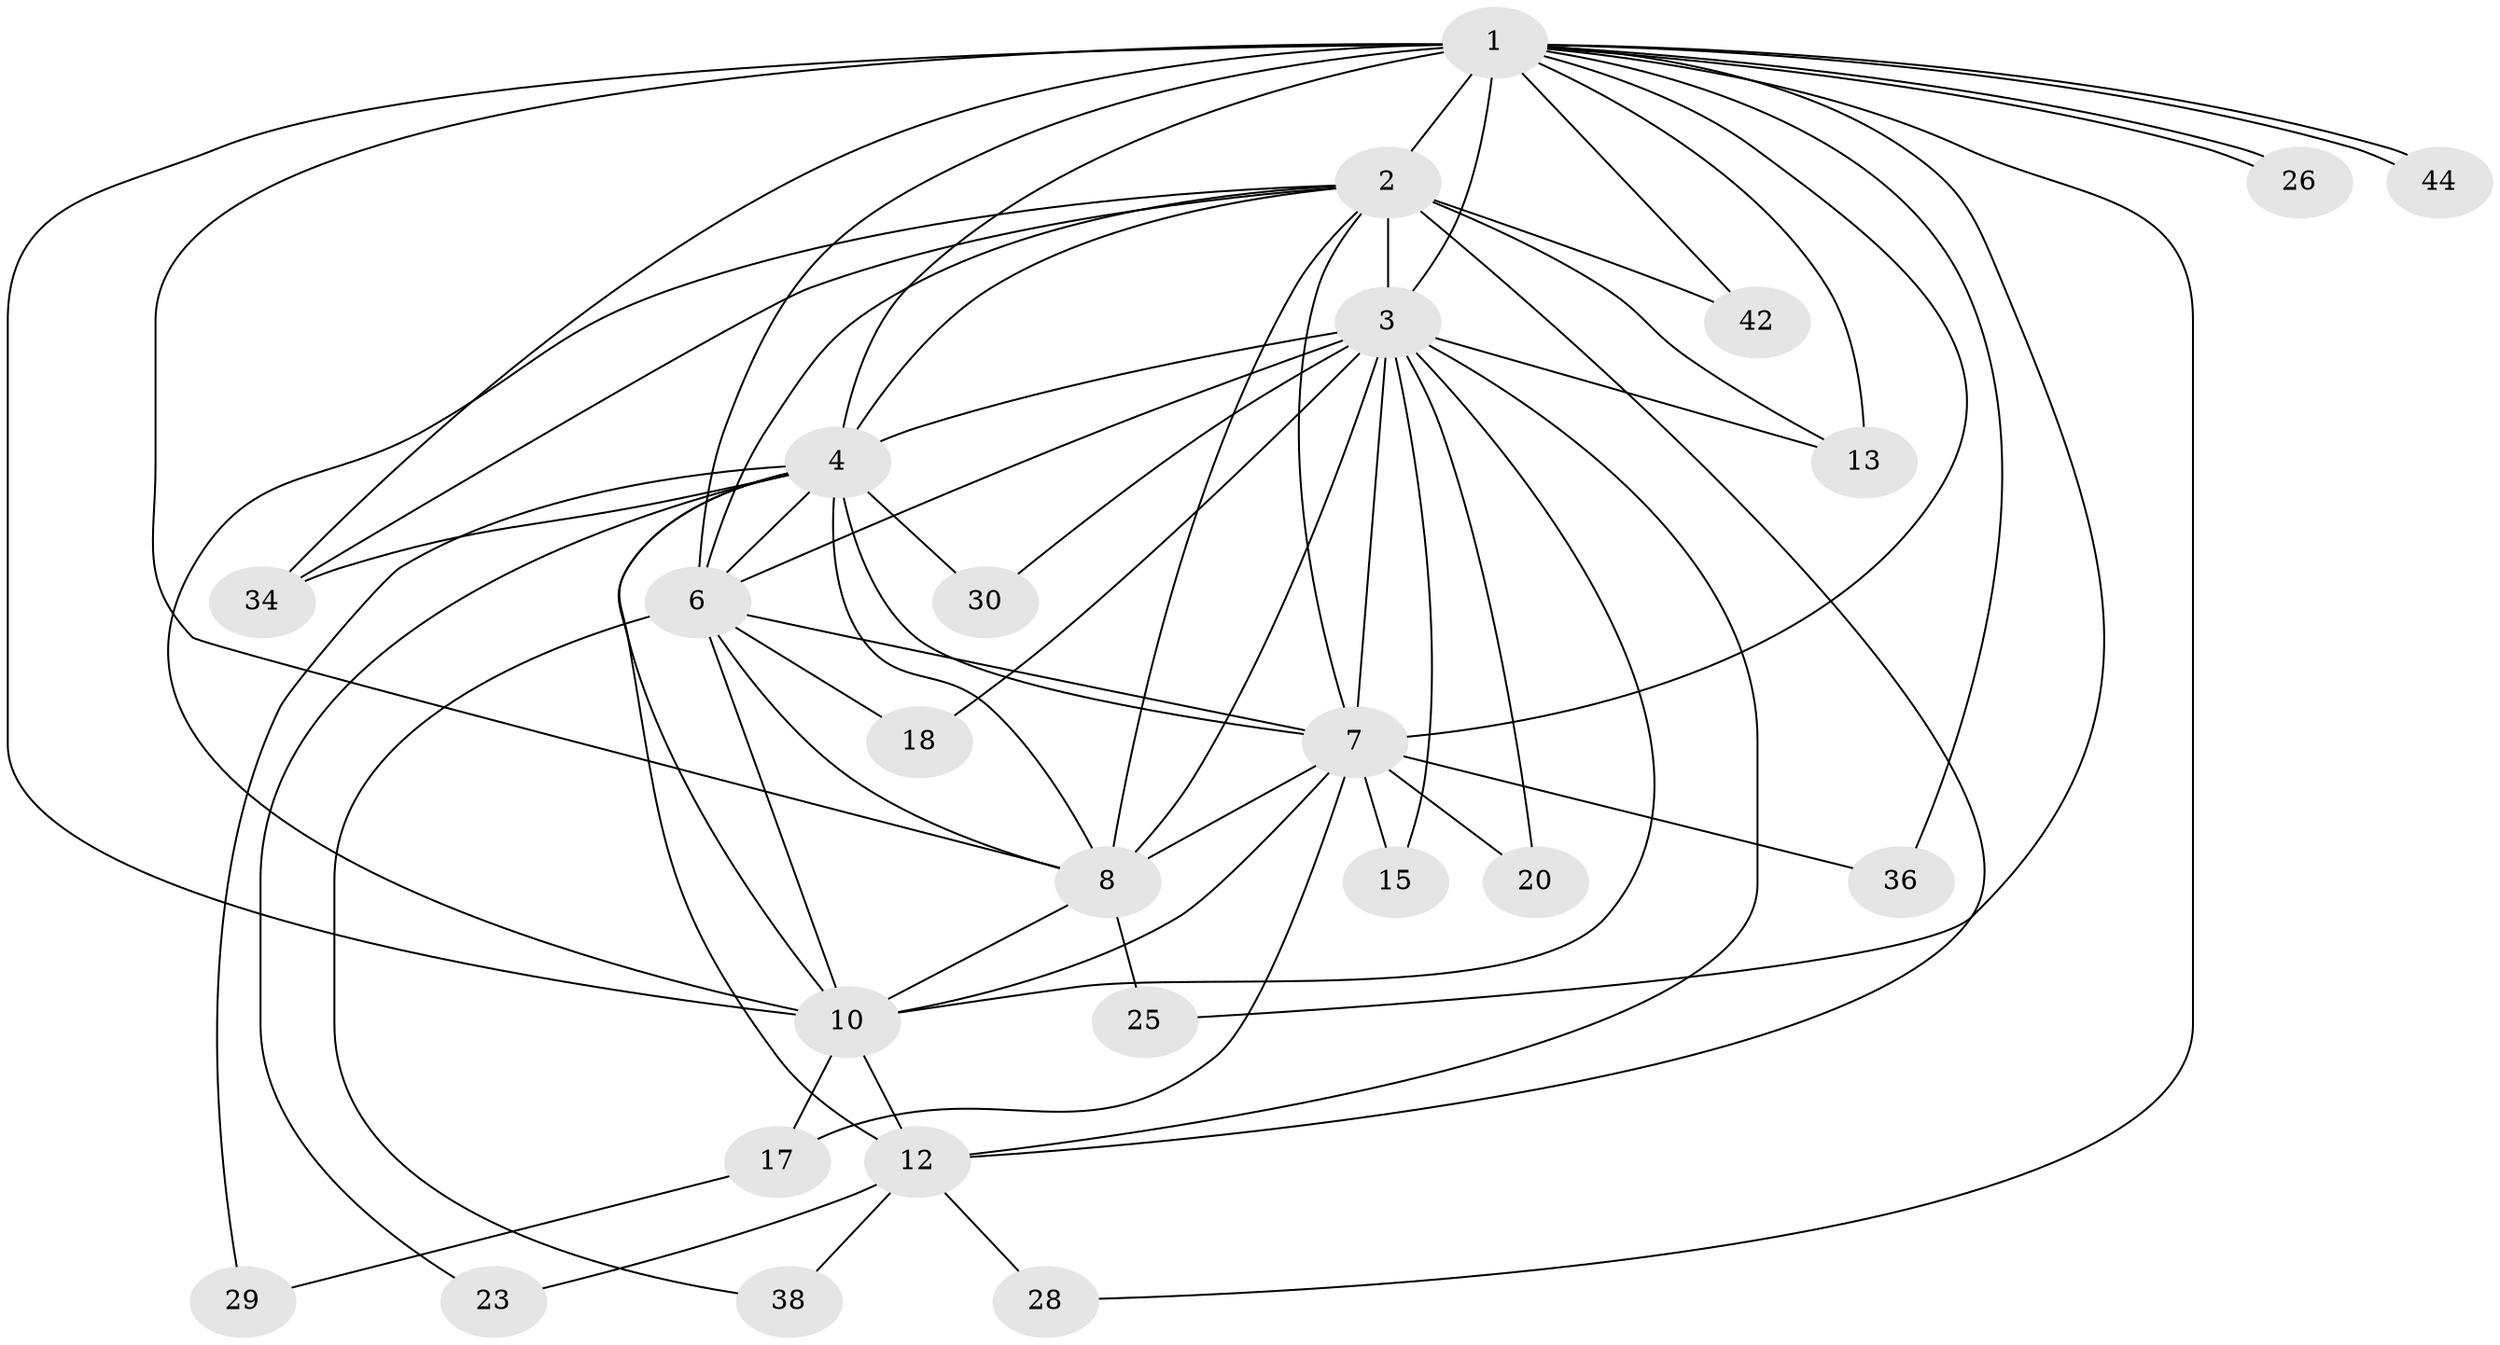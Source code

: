 // original degree distribution, {25: 0.0196078431372549, 15: 0.0196078431372549, 11: 0.0392156862745098, 17: 0.0196078431372549, 13: 0.0392156862745098, 14: 0.0392156862745098, 22: 0.0196078431372549, 3: 0.17647058823529413, 6: 0.0196078431372549, 4: 0.0392156862745098, 2: 0.5686274509803921}
// Generated by graph-tools (version 1.1) at 2025/14/03/09/25 04:14:02]
// undirected, 25 vertices, 66 edges
graph export_dot {
graph [start="1"]
  node [color=gray90,style=filled];
  1 [super="+22"];
  2;
  3 [super="+5"];
  4;
  6;
  7 [super="+45+46+47+33+35+11+51+16"];
  8 [super="+31"];
  10 [super="+14"];
  12 [super="+49"];
  13 [super="+21+32"];
  15;
  17;
  18;
  20;
  23;
  25;
  26;
  28;
  29;
  30;
  34 [super="+37"];
  36;
  38;
  42;
  44;
  1 -- 2;
  1 -- 3 [weight=5];
  1 -- 4;
  1 -- 6;
  1 -- 7 [weight=3];
  1 -- 8 [weight=3];
  1 -- 10 [weight=2];
  1 -- 25;
  1 -- 26;
  1 -- 26;
  1 -- 28;
  1 -- 34;
  1 -- 36;
  1 -- 42;
  1 -- 44;
  1 -- 44;
  1 -- 13;
  2 -- 3 [weight=4];
  2 -- 4;
  2 -- 6;
  2 -- 7;
  2 -- 8;
  2 -- 10;
  2 -- 13 [weight=2];
  2 -- 42;
  2 -- 34;
  2 -- 12;
  3 -- 4 [weight=3];
  3 -- 6 [weight=3];
  3 -- 7 [weight=3];
  3 -- 8 [weight=3];
  3 -- 10 [weight=3];
  3 -- 12;
  3 -- 20;
  3 -- 13;
  3 -- 15;
  3 -- 18;
  3 -- 30;
  4 -- 6;
  4 -- 7 [weight=2];
  4 -- 8;
  4 -- 10 [weight=3];
  4 -- 12;
  4 -- 23;
  4 -- 29;
  4 -- 30;
  4 -- 34;
  6 -- 7 [weight=4];
  6 -- 8;
  6 -- 10;
  6 -- 18;
  6 -- 38;
  7 -- 8 [weight=2];
  7 -- 10 [weight=3];
  7 -- 15;
  7 -- 17;
  7 -- 36;
  7 -- 20;
  8 -- 10;
  8 -- 25;
  10 -- 17;
  10 -- 12;
  12 -- 23;
  12 -- 28;
  12 -- 38;
  17 -- 29;
}
